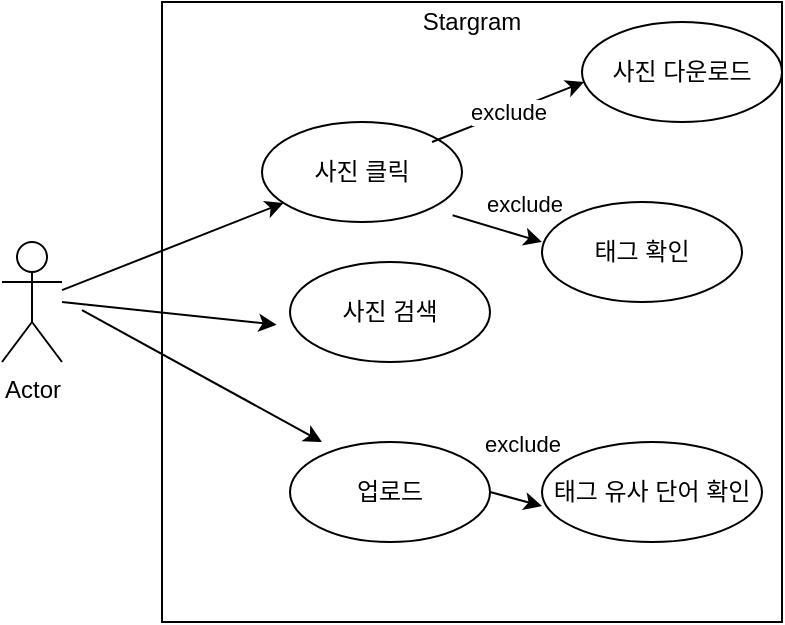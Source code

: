 <mxfile version="14.9.2" type="github">
  <diagram id="C5RBs43oDa-KdzZeNtuy" name="Page-1">
    <mxGraphModel dx="782" dy="468" grid="1" gridSize="10" guides="1" tooltips="1" connect="1" arrows="1" fold="1" page="1" pageScale="1" pageWidth="827" pageHeight="1169" math="0" shadow="0">
      <root>
        <mxCell id="WIyWlLk6GJQsqaUBKTNV-0" />
        <mxCell id="WIyWlLk6GJQsqaUBKTNV-1" parent="WIyWlLk6GJQsqaUBKTNV-0" />
        <mxCell id="SQUlKOyhzXeKd3z5jJuC-0" value="Actor" style="shape=umlActor;verticalLabelPosition=bottom;verticalAlign=top;html=1;outlineConnect=0;" vertex="1" parent="WIyWlLk6GJQsqaUBKTNV-1">
          <mxGeometry x="220" y="210" width="30" height="60" as="geometry" />
        </mxCell>
        <mxCell id="SQUlKOyhzXeKd3z5jJuC-1" value="" style="whiteSpace=wrap;html=1;aspect=fixed;" vertex="1" parent="WIyWlLk6GJQsqaUBKTNV-1">
          <mxGeometry x="300" y="90" width="310" height="310" as="geometry" />
        </mxCell>
        <mxCell id="SQUlKOyhzXeKd3z5jJuC-2" value="Stargram" style="text;html=1;strokeColor=none;fillColor=none;align=center;verticalAlign=middle;whiteSpace=wrap;rounded=0;" vertex="1" parent="WIyWlLk6GJQsqaUBKTNV-1">
          <mxGeometry x="435" y="90" width="40" height="20" as="geometry" />
        </mxCell>
        <mxCell id="SQUlKOyhzXeKd3z5jJuC-3" value="" style="endArrow=classic;html=1;" edge="1" parent="WIyWlLk6GJQsqaUBKTNV-1" source="SQUlKOyhzXeKd3z5jJuC-0" target="SQUlKOyhzXeKd3z5jJuC-4">
          <mxGeometry width="50" height="50" relative="1" as="geometry">
            <mxPoint x="280" y="270" as="sourcePoint" />
            <mxPoint x="410" y="190" as="targetPoint" />
          </mxGeometry>
        </mxCell>
        <mxCell id="SQUlKOyhzXeKd3z5jJuC-4" value="사진 클릭" style="ellipse;whiteSpace=wrap;html=1;" vertex="1" parent="WIyWlLk6GJQsqaUBKTNV-1">
          <mxGeometry x="350" y="150" width="100" height="50" as="geometry" />
        </mxCell>
        <mxCell id="SQUlKOyhzXeKd3z5jJuC-5" value="" style="endArrow=classic;html=1;" edge="1" parent="WIyWlLk6GJQsqaUBKTNV-1">
          <mxGeometry relative="1" as="geometry">
            <mxPoint x="435" y="160" as="sourcePoint" />
            <mxPoint x="511" y="130" as="targetPoint" />
          </mxGeometry>
        </mxCell>
        <mxCell id="SQUlKOyhzXeKd3z5jJuC-6" value="exclude" style="edgeLabel;resizable=0;html=1;align=center;verticalAlign=middle;" connectable="0" vertex="1" parent="SQUlKOyhzXeKd3z5jJuC-5">
          <mxGeometry relative="1" as="geometry" />
        </mxCell>
        <mxCell id="SQUlKOyhzXeKd3z5jJuC-10" value="태그 확인" style="ellipse;whiteSpace=wrap;html=1;" vertex="1" parent="WIyWlLk6GJQsqaUBKTNV-1">
          <mxGeometry x="490" y="190" width="100" height="50" as="geometry" />
        </mxCell>
        <mxCell id="SQUlKOyhzXeKd3z5jJuC-11" value="" style="endArrow=classic;html=1;exitX=0.953;exitY=0.933;exitDx=0;exitDy=0;exitPerimeter=0;" edge="1" parent="WIyWlLk6GJQsqaUBKTNV-1" source="SQUlKOyhzXeKd3z5jJuC-4">
          <mxGeometry relative="1" as="geometry">
            <mxPoint x="445" y="170" as="sourcePoint" />
            <mxPoint x="490" y="210" as="targetPoint" />
          </mxGeometry>
        </mxCell>
        <mxCell id="SQUlKOyhzXeKd3z5jJuC-12" value="exclude" style="edgeLabel;resizable=0;html=1;align=center;verticalAlign=middle;" connectable="0" vertex="1" parent="SQUlKOyhzXeKd3z5jJuC-11">
          <mxGeometry relative="1" as="geometry">
            <mxPoint x="13" y="-13" as="offset" />
          </mxGeometry>
        </mxCell>
        <mxCell id="SQUlKOyhzXeKd3z5jJuC-13" value="사진 다운로드" style="ellipse;whiteSpace=wrap;html=1;" vertex="1" parent="WIyWlLk6GJQsqaUBKTNV-1">
          <mxGeometry x="510" y="100" width="100" height="50" as="geometry" />
        </mxCell>
        <mxCell id="SQUlKOyhzXeKd3z5jJuC-15" value="" style="endArrow=classic;html=1;" edge="1" parent="WIyWlLk6GJQsqaUBKTNV-1">
          <mxGeometry width="50" height="50" relative="1" as="geometry">
            <mxPoint x="260" y="244.091" as="sourcePoint" />
            <mxPoint x="380" y="310" as="targetPoint" />
          </mxGeometry>
        </mxCell>
        <mxCell id="SQUlKOyhzXeKd3z5jJuC-17" value="업로드" style="ellipse;whiteSpace=wrap;html=1;" vertex="1" parent="WIyWlLk6GJQsqaUBKTNV-1">
          <mxGeometry x="364" y="310" width="100" height="50" as="geometry" />
        </mxCell>
        <mxCell id="SQUlKOyhzXeKd3z5jJuC-18" value="사진 검색" style="ellipse;whiteSpace=wrap;html=1;" vertex="1" parent="WIyWlLk6GJQsqaUBKTNV-1">
          <mxGeometry x="364" y="220" width="100" height="50" as="geometry" />
        </mxCell>
        <mxCell id="SQUlKOyhzXeKd3z5jJuC-19" value="" style="endArrow=classic;html=1;entryX=-0.067;entryY=0.627;entryDx=0;entryDy=0;entryPerimeter=0;" edge="1" parent="WIyWlLk6GJQsqaUBKTNV-1" target="SQUlKOyhzXeKd3z5jJuC-18">
          <mxGeometry width="50" height="50" relative="1" as="geometry">
            <mxPoint x="250" y="240" as="sourcePoint" />
            <mxPoint x="390" y="320" as="targetPoint" />
          </mxGeometry>
        </mxCell>
        <mxCell id="SQUlKOyhzXeKd3z5jJuC-20" value="태그 유사 단어 확인" style="ellipse;whiteSpace=wrap;html=1;" vertex="1" parent="WIyWlLk6GJQsqaUBKTNV-1">
          <mxGeometry x="490" y="310" width="110" height="50" as="geometry" />
        </mxCell>
        <mxCell id="SQUlKOyhzXeKd3z5jJuC-21" value="" style="endArrow=classic;html=1;exitX=1;exitY=0.5;exitDx=0;exitDy=0;entryX=0;entryY=0.64;entryDx=0;entryDy=0;entryPerimeter=0;" edge="1" parent="WIyWlLk6GJQsqaUBKTNV-1" source="SQUlKOyhzXeKd3z5jJuC-17" target="SQUlKOyhzXeKd3z5jJuC-20">
          <mxGeometry relative="1" as="geometry">
            <mxPoint x="455.3" y="206.65" as="sourcePoint" />
            <mxPoint x="500" y="220" as="targetPoint" />
          </mxGeometry>
        </mxCell>
        <mxCell id="SQUlKOyhzXeKd3z5jJuC-22" value="exclude" style="edgeLabel;resizable=0;html=1;align=center;verticalAlign=middle;" connectable="0" vertex="1" parent="SQUlKOyhzXeKd3z5jJuC-21">
          <mxGeometry relative="1" as="geometry">
            <mxPoint x="3" y="-28" as="offset" />
          </mxGeometry>
        </mxCell>
      </root>
    </mxGraphModel>
  </diagram>
</mxfile>
